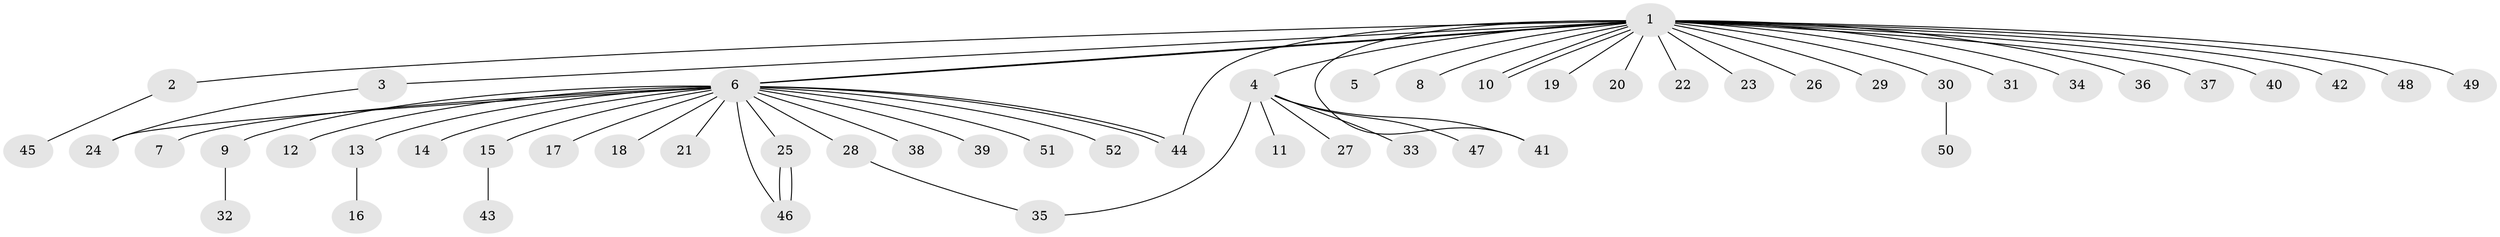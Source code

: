 // Generated by graph-tools (version 1.1) at 2025/11/02/27/25 16:11:15]
// undirected, 52 vertices, 60 edges
graph export_dot {
graph [start="1"]
  node [color=gray90,style=filled];
  1;
  2;
  3;
  4;
  5;
  6;
  7;
  8;
  9;
  10;
  11;
  12;
  13;
  14;
  15;
  16;
  17;
  18;
  19;
  20;
  21;
  22;
  23;
  24;
  25;
  26;
  27;
  28;
  29;
  30;
  31;
  32;
  33;
  34;
  35;
  36;
  37;
  38;
  39;
  40;
  41;
  42;
  43;
  44;
  45;
  46;
  47;
  48;
  49;
  50;
  51;
  52;
  1 -- 2;
  1 -- 3;
  1 -- 4;
  1 -- 5;
  1 -- 6;
  1 -- 6;
  1 -- 8;
  1 -- 10;
  1 -- 10;
  1 -- 19;
  1 -- 20;
  1 -- 22;
  1 -- 23;
  1 -- 26;
  1 -- 29;
  1 -- 30;
  1 -- 31;
  1 -- 34;
  1 -- 36;
  1 -- 37;
  1 -- 40;
  1 -- 41;
  1 -- 42;
  1 -- 44;
  1 -- 48;
  1 -- 49;
  2 -- 45;
  3 -- 24;
  4 -- 11;
  4 -- 27;
  4 -- 33;
  4 -- 35;
  4 -- 41;
  4 -- 47;
  6 -- 7;
  6 -- 9;
  6 -- 12;
  6 -- 13;
  6 -- 14;
  6 -- 15;
  6 -- 17;
  6 -- 18;
  6 -- 21;
  6 -- 24;
  6 -- 25;
  6 -- 28;
  6 -- 38;
  6 -- 39;
  6 -- 44;
  6 -- 44;
  6 -- 46;
  6 -- 51;
  6 -- 52;
  9 -- 32;
  13 -- 16;
  15 -- 43;
  25 -- 46;
  25 -- 46;
  28 -- 35;
  30 -- 50;
}
